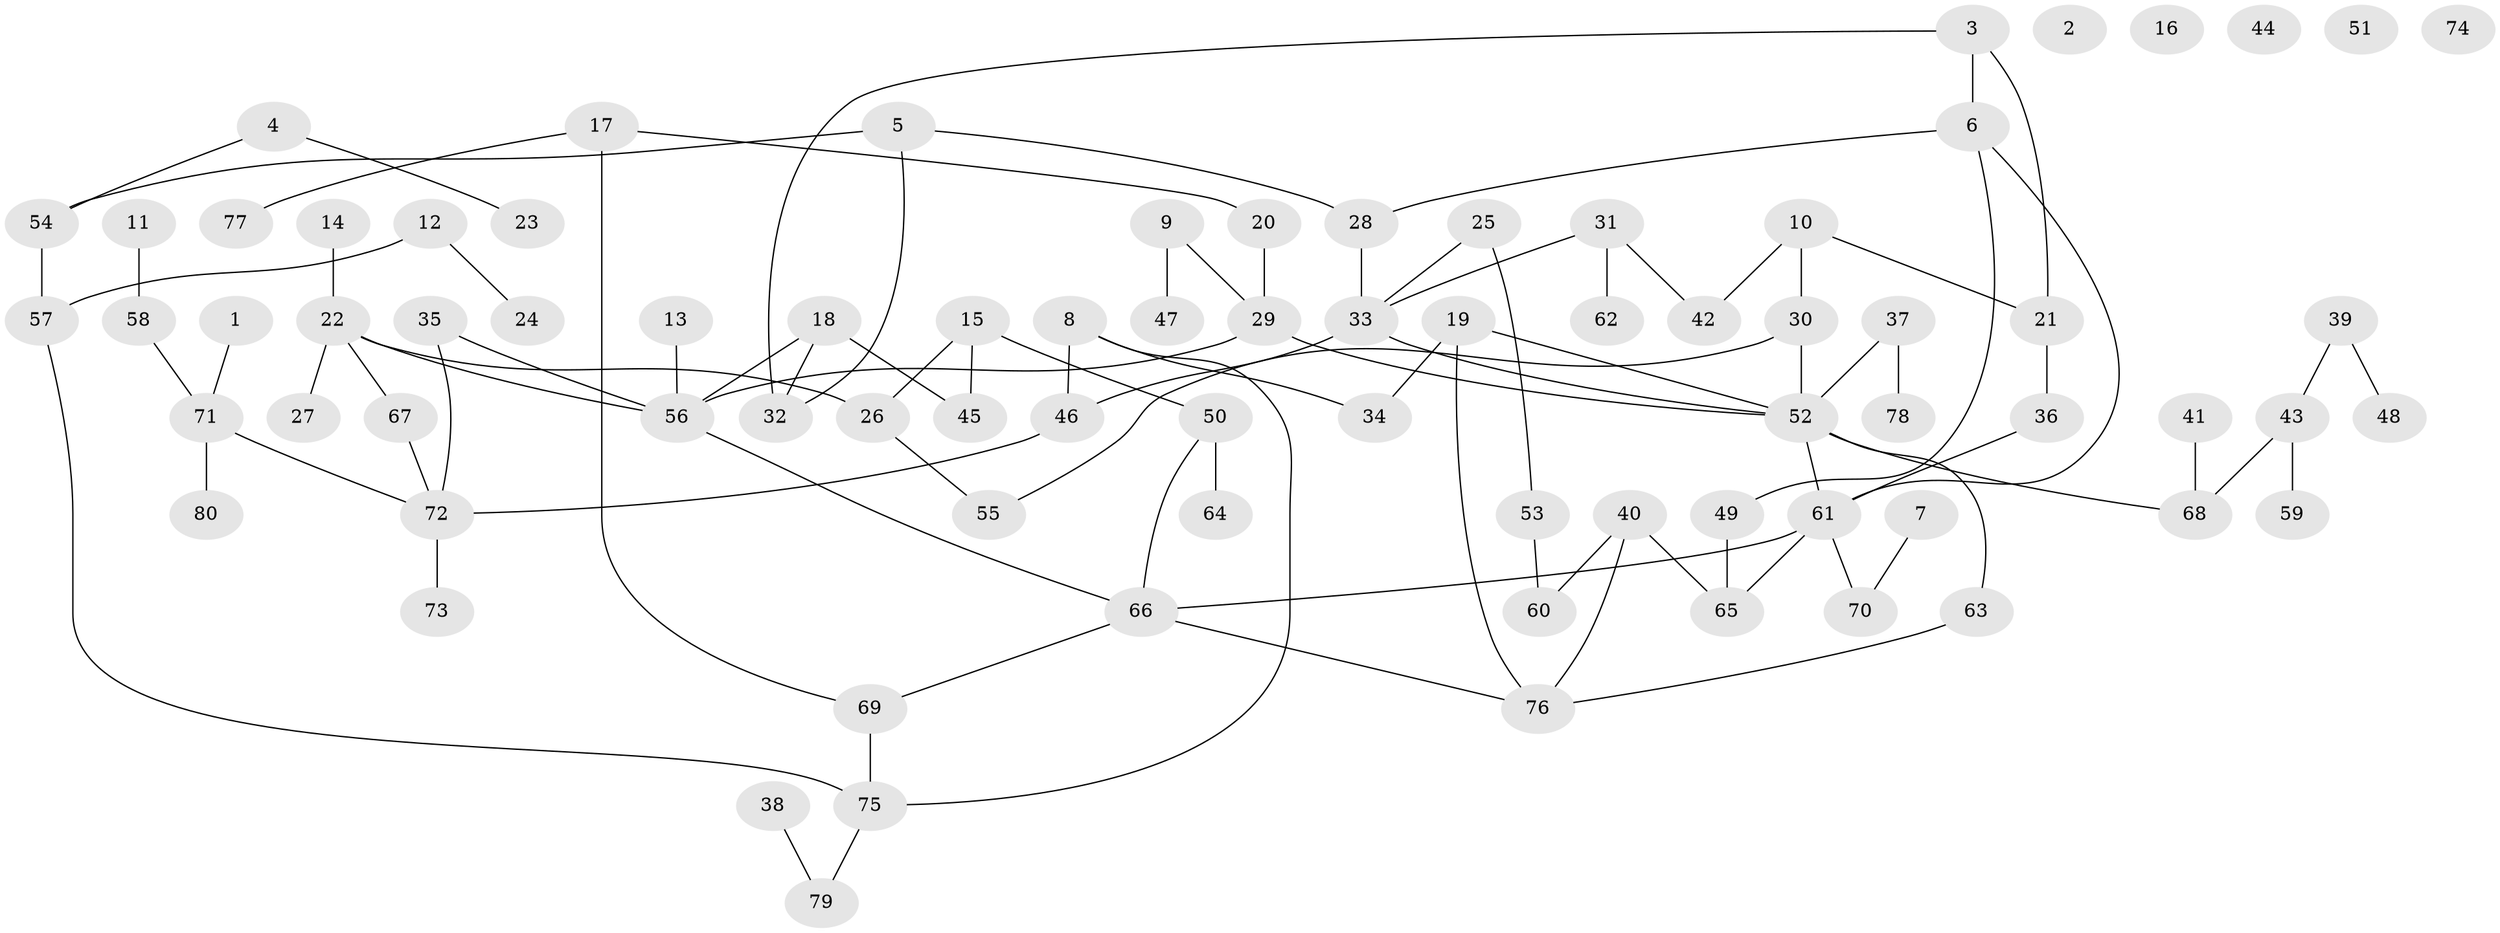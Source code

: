 // Generated by graph-tools (version 1.1) at 2025/13/03/09/25 04:13:10]
// undirected, 80 vertices, 95 edges
graph export_dot {
graph [start="1"]
  node [color=gray90,style=filled];
  1;
  2;
  3;
  4;
  5;
  6;
  7;
  8;
  9;
  10;
  11;
  12;
  13;
  14;
  15;
  16;
  17;
  18;
  19;
  20;
  21;
  22;
  23;
  24;
  25;
  26;
  27;
  28;
  29;
  30;
  31;
  32;
  33;
  34;
  35;
  36;
  37;
  38;
  39;
  40;
  41;
  42;
  43;
  44;
  45;
  46;
  47;
  48;
  49;
  50;
  51;
  52;
  53;
  54;
  55;
  56;
  57;
  58;
  59;
  60;
  61;
  62;
  63;
  64;
  65;
  66;
  67;
  68;
  69;
  70;
  71;
  72;
  73;
  74;
  75;
  76;
  77;
  78;
  79;
  80;
  1 -- 71;
  3 -- 6;
  3 -- 21;
  3 -- 32;
  4 -- 23;
  4 -- 54;
  5 -- 28;
  5 -- 32;
  5 -- 54;
  6 -- 28;
  6 -- 49;
  6 -- 61;
  7 -- 70;
  8 -- 34;
  8 -- 46;
  8 -- 75;
  9 -- 29;
  9 -- 47;
  10 -- 21;
  10 -- 30;
  10 -- 42;
  11 -- 58;
  12 -- 24;
  12 -- 57;
  13 -- 56;
  14 -- 22;
  15 -- 26;
  15 -- 45;
  15 -- 50;
  17 -- 20;
  17 -- 69;
  17 -- 77;
  18 -- 32;
  18 -- 45;
  18 -- 56;
  19 -- 34;
  19 -- 52;
  19 -- 76;
  20 -- 29;
  21 -- 36;
  22 -- 26;
  22 -- 27;
  22 -- 56;
  22 -- 67;
  25 -- 33;
  25 -- 53;
  26 -- 55;
  28 -- 33;
  29 -- 52;
  29 -- 56;
  30 -- 52;
  30 -- 55;
  31 -- 33;
  31 -- 42;
  31 -- 62;
  33 -- 46;
  33 -- 52;
  35 -- 56;
  35 -- 72;
  36 -- 61;
  37 -- 52;
  37 -- 78;
  38 -- 79;
  39 -- 43;
  39 -- 48;
  40 -- 60;
  40 -- 65;
  40 -- 76;
  41 -- 68;
  43 -- 59;
  43 -- 68;
  46 -- 72;
  49 -- 65;
  50 -- 64;
  50 -- 66;
  52 -- 61;
  52 -- 63;
  52 -- 68;
  53 -- 60;
  54 -- 57;
  56 -- 66;
  57 -- 75;
  58 -- 71;
  61 -- 65;
  61 -- 66;
  61 -- 70;
  63 -- 76;
  66 -- 69;
  66 -- 76;
  67 -- 72;
  69 -- 75;
  71 -- 72;
  71 -- 80;
  72 -- 73;
  75 -- 79;
}
